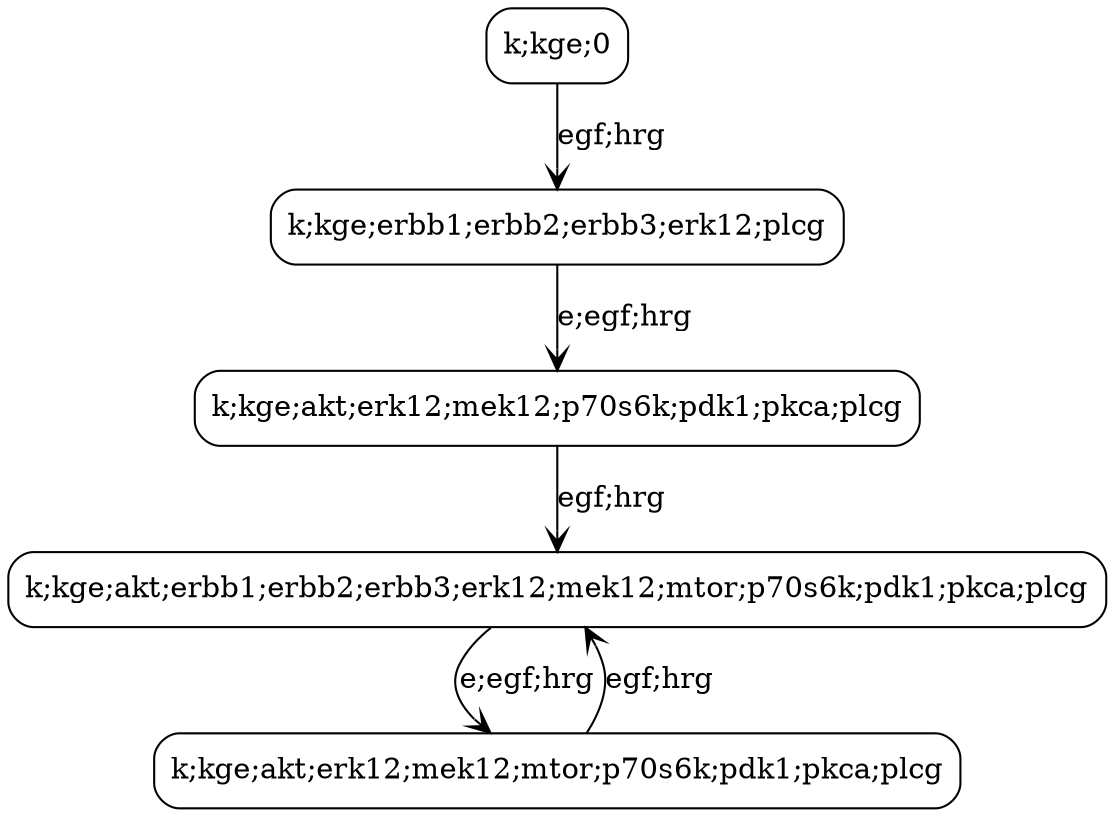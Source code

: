 digraph G {

node [shape=box, style="filled, rounded"]
edge [arrowhead = vee]

"k;kge;0" [ label = "k;kge;0", fillcolor=white];
"k;kge;akt;erbb1;erbb2;erbb3;erk12;mek12;mtor;p70s6k;pdk1;pkca;plcg" [ label = "k;kge;akt;erbb1;erbb2;erbb3;erk12;mek12;mtor;p70s6k;pdk1;pkca;plcg", fillcolor=white];
"k;kge;akt;erk12;mek12;mtor;p70s6k;pdk1;pkca;plcg" [ label = "k;kge;akt;erk12;mek12;mtor;p70s6k;pdk1;pkca;plcg", fillcolor=white];
"k;kge;akt;erk12;mek12;p70s6k;pdk1;pkca;plcg" [ label = "k;kge;akt;erk12;mek12;p70s6k;pdk1;pkca;plcg", fillcolor=white];
"k;kge;erbb1;erbb2;erbb3;erk12;plcg" [ label = "k;kge;erbb1;erbb2;erbb3;erk12;plcg", fillcolor=white];

"k;kge;akt;erk12;mek12;mtor;p70s6k;pdk1;pkca;plcg" -> "k;kge;akt;erbb1;erbb2;erbb3;erk12;mek12;mtor;p70s6k;pdk1;pkca;plcg" [ label = "egf;hrg" ];
"k;kge;akt;erbb1;erbb2;erbb3;erk12;mek12;mtor;p70s6k;pdk1;pkca;plcg" -> "k;kge;akt;erk12;mek12;mtor;p70s6k;pdk1;pkca;plcg" [ label = "e;egf;hrg" ];
"k;kge;akt;erk12;mek12;p70s6k;pdk1;pkca;plcg" -> "k;kge;akt;erbb1;erbb2;erbb3;erk12;mek12;mtor;p70s6k;pdk1;pkca;plcg" [ label = "egf;hrg" ];
"k;kge;erbb1;erbb2;erbb3;erk12;plcg" -> "k;kge;akt;erk12;mek12;p70s6k;pdk1;pkca;plcg" [ label = "e;egf;hrg" ];
"k;kge;0" -> "k;kge;erbb1;erbb2;erbb3;erk12;plcg" [ label = "egf;hrg" ];

}

